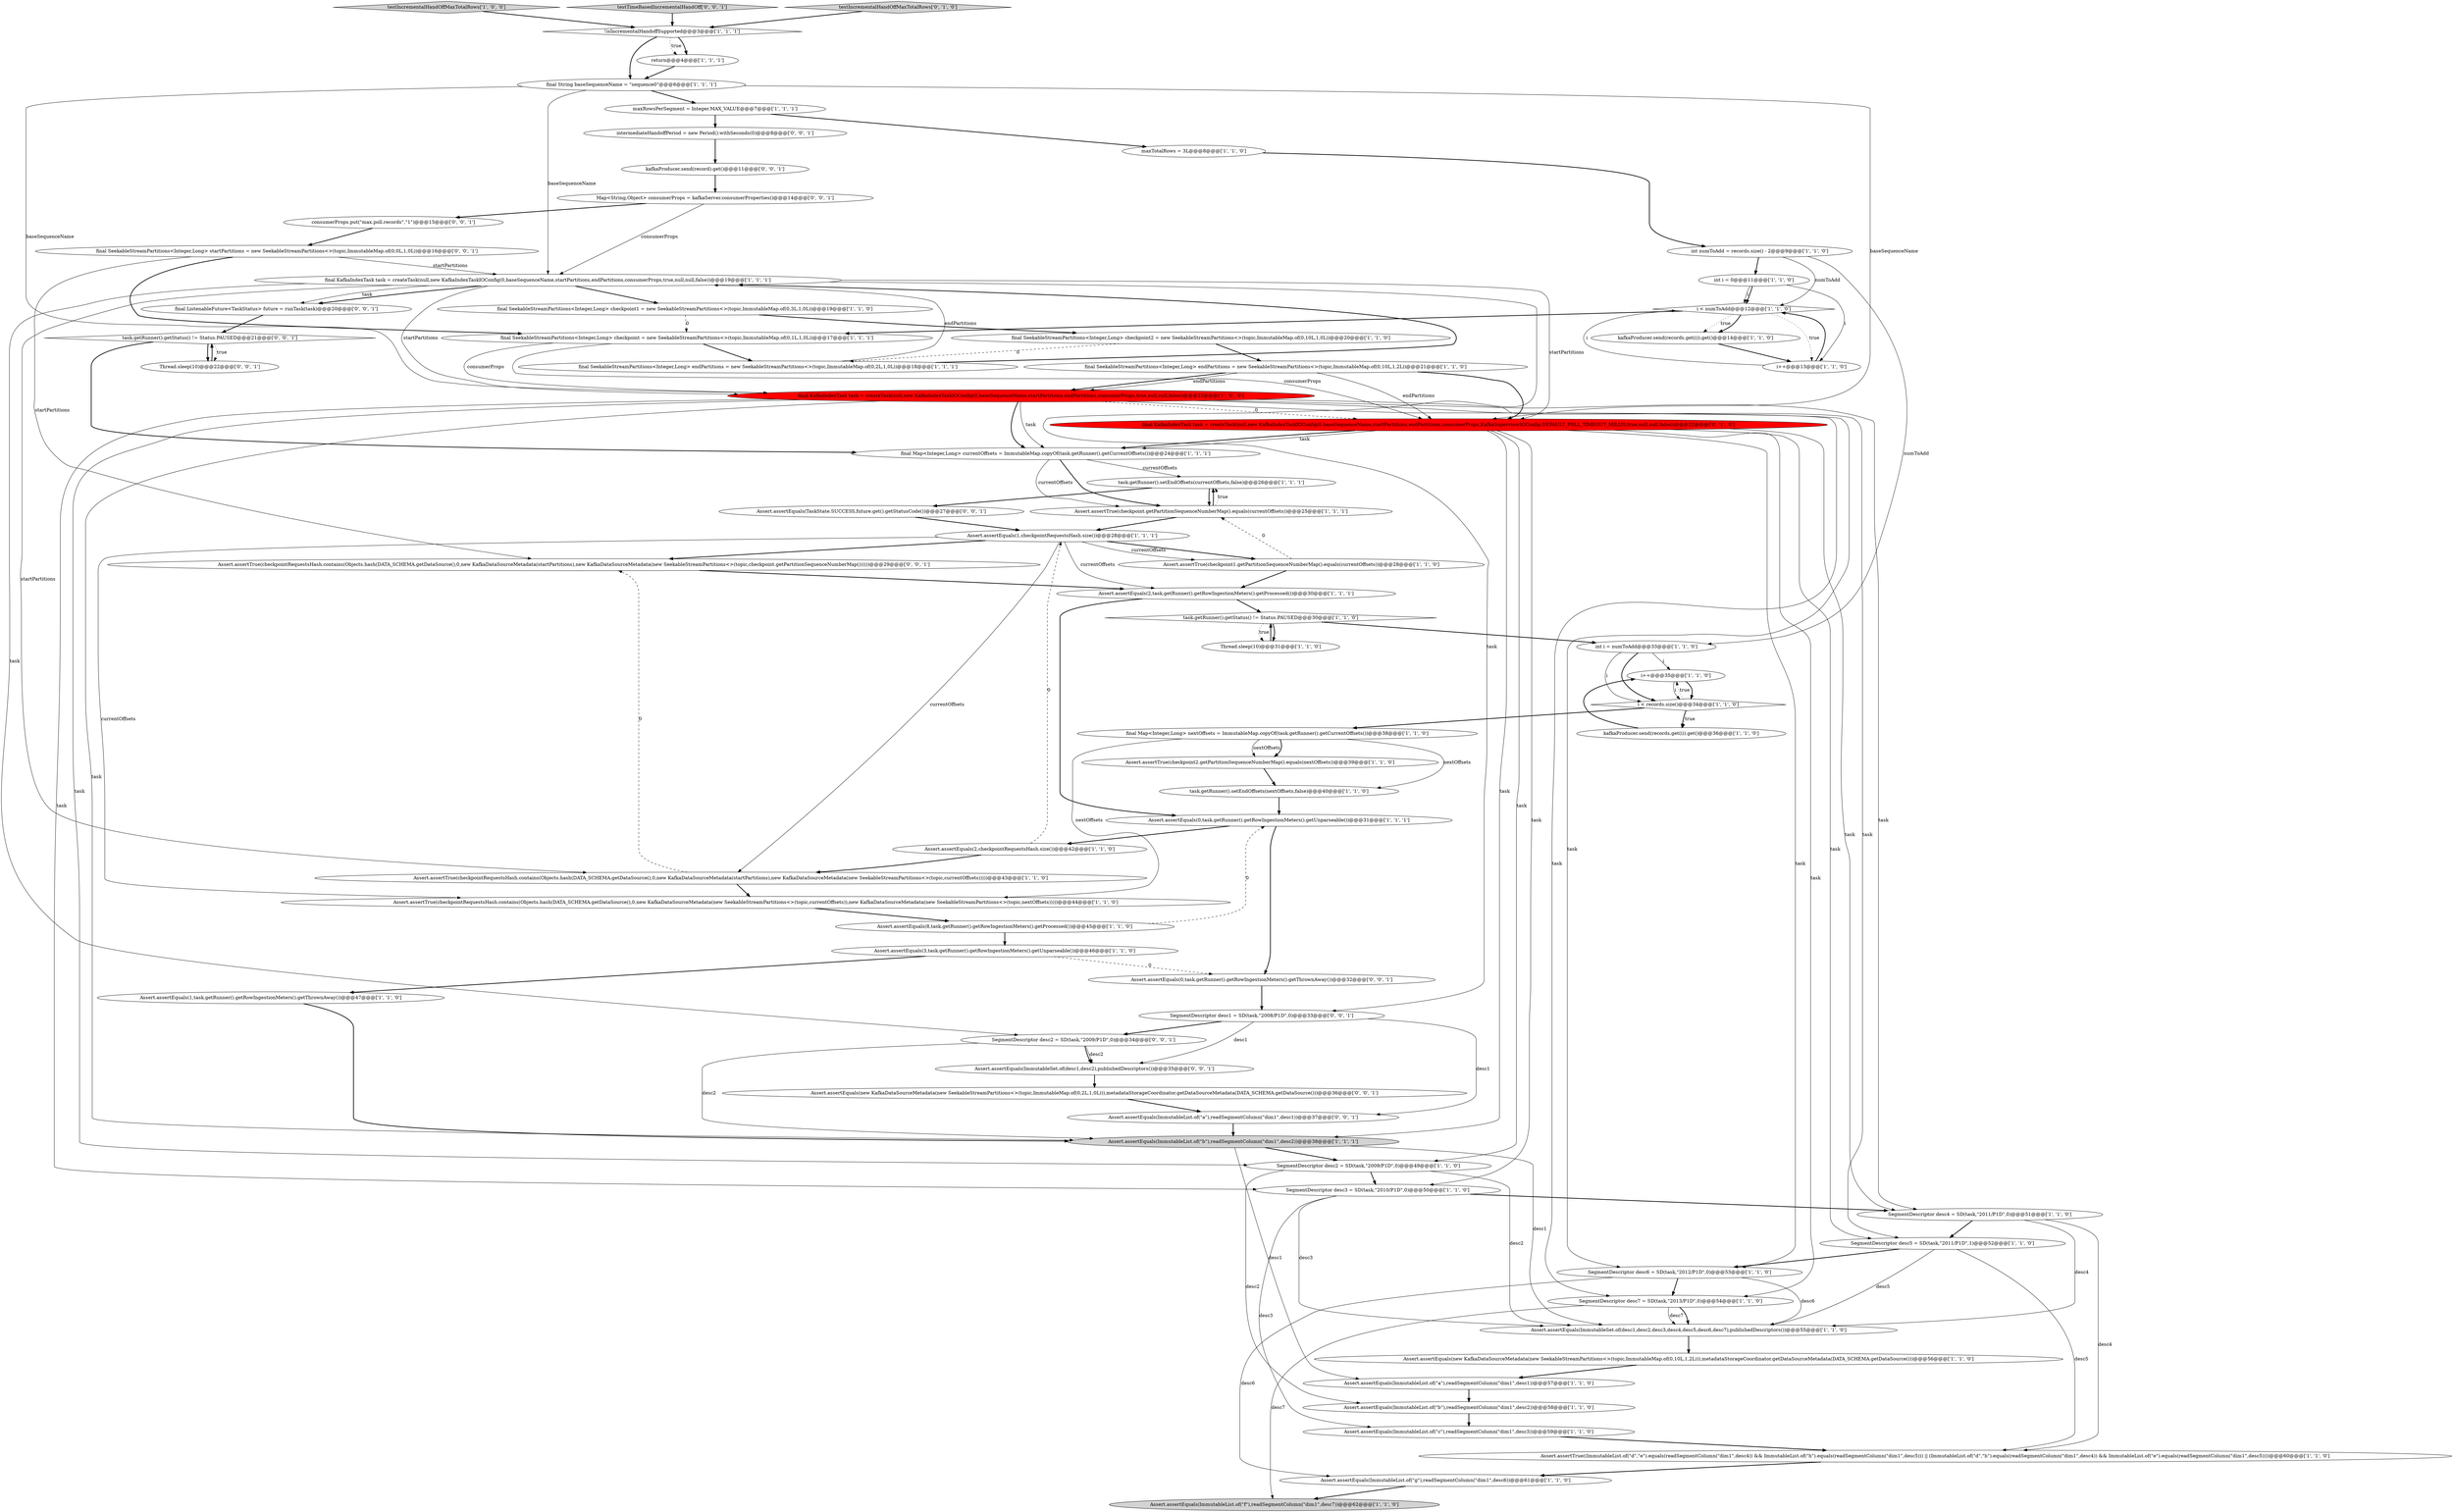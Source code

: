 digraph {
57 [style = filled, label = "task.getRunner().getStatus() != Status.PAUSED@@@21@@@['0', '0', '1']", fillcolor = white, shape = diamond image = "AAA0AAABBB3BBB"];
9 [style = filled, label = "int i = numToAdd@@@33@@@['1', '1', '0']", fillcolor = white, shape = ellipse image = "AAA0AAABBB1BBB"];
56 [style = filled, label = "final KafkaIndexTask task = createTask(null,new KafkaIndexTaskIOConfig(0,baseSequenceName,startPartitions,endPartitions,consumerProps,KafkaSupervisorIOConfig.DEFAULT_POLL_TIMEOUT_MILLIS,true,null,null,false))@@@22@@@['0', '1', '0']", fillcolor = red, shape = ellipse image = "AAA1AAABBB2BBB"];
4 [style = filled, label = "task.getRunner().setEndOffsets(nextOffsets,false)@@@40@@@['1', '1', '0']", fillcolor = white, shape = ellipse image = "AAA0AAABBB1BBB"];
29 [style = filled, label = "SegmentDescriptor desc3 = SD(task,\"2010/P1D\",0)@@@50@@@['1', '1', '0']", fillcolor = white, shape = ellipse image = "AAA0AAABBB1BBB"];
8 [style = filled, label = "Assert.assertEquals(0,task.getRunner().getRowIngestionMeters().getUnparseable())@@@31@@@['1', '1', '1']", fillcolor = white, shape = ellipse image = "AAA0AAABBB1BBB"];
33 [style = filled, label = "final Map<Integer,Long> currentOffsets = ImmutableMap.copyOf(task.getRunner().getCurrentOffsets())@@@24@@@['1', '1', '1']", fillcolor = white, shape = ellipse image = "AAA0AAABBB1BBB"];
34 [style = filled, label = "!isIncrementalHandoffSupported@@@3@@@['1', '1', '1']", fillcolor = white, shape = diamond image = "AAA0AAABBB1BBB"];
38 [style = filled, label = "i++@@@35@@@['1', '1', '0']", fillcolor = white, shape = ellipse image = "AAA0AAABBB1BBB"];
58 [style = filled, label = "Assert.assertTrue(checkpointRequestsHash.contains(Objects.hash(DATA_SCHEMA.getDataSource(),0,new KafkaDataSourceMetadata(startPartitions),new KafkaDataSourceMetadata(new SeekableStreamPartitions<>(topic,checkpoint.getPartitionSequenceNumberMap())))))@@@29@@@['0', '0', '1']", fillcolor = white, shape = ellipse image = "AAA0AAABBB3BBB"];
49 [style = filled, label = "final SeekableStreamPartitions<Integer,Long> checkpoint2 = new SeekableStreamPartitions<>(topic,ImmutableMap.of(0,10L,1,0L))@@@20@@@['1', '1', '0']", fillcolor = white, shape = ellipse image = "AAA0AAABBB1BBB"];
63 [style = filled, label = "kafkaProducer.send(record).get()@@@11@@@['0', '0', '1']", fillcolor = white, shape = ellipse image = "AAA0AAABBB3BBB"];
69 [style = filled, label = "Assert.assertEquals(0,task.getRunner().getRowIngestionMeters().getThrownAway())@@@32@@@['0', '0', '1']", fillcolor = white, shape = ellipse image = "AAA0AAABBB3BBB"];
14 [style = filled, label = "SegmentDescriptor desc5 = SD(task,\"2011/P1D\",1)@@@52@@@['1', '1', '0']", fillcolor = white, shape = ellipse image = "AAA0AAABBB1BBB"];
0 [style = filled, label = "Assert.assertEquals(2,checkpointRequestsHash.size())@@@42@@@['1', '1', '0']", fillcolor = white, shape = ellipse image = "AAA0AAABBB1BBB"];
46 [style = filled, label = "Assert.assertEquals(ImmutableList.of(\"f\"),readSegmentColumn(\"dim1\",desc7))@@@62@@@['1', '1', '0']", fillcolor = lightgray, shape = ellipse image = "AAA0AAABBB1BBB"];
20 [style = filled, label = "final KafkaIndexTask task = createTask(null,new KafkaIndexTaskIOConfig(0,baseSequenceName,startPartitions,endPartitions,consumerProps,true,null,null,false))@@@19@@@['1', '1', '1']", fillcolor = white, shape = ellipse image = "AAA0AAABBB1BBB"];
37 [style = filled, label = "int i = 0@@@11@@@['1', '1', '0']", fillcolor = white, shape = ellipse image = "AAA0AAABBB1BBB"];
23 [style = filled, label = "Assert.assertEquals(ImmutableList.of(\"b\"),readSegmentColumn(\"dim1\",desc2))@@@38@@@['1', '1', '1']", fillcolor = lightgray, shape = ellipse image = "AAA0AAABBB1BBB"];
48 [style = filled, label = "Assert.assertTrue(checkpoint2.getPartitionSequenceNumberMap().equals(nextOffsets))@@@39@@@['1', '1', '0']", fillcolor = white, shape = ellipse image = "AAA0AAABBB1BBB"];
21 [style = filled, label = "Thread.sleep(10)@@@31@@@['1', '1', '0']", fillcolor = white, shape = ellipse image = "AAA0AAABBB1BBB"];
1 [style = filled, label = "task.getRunner().setEndOffsets(currentOffsets,false)@@@26@@@['1', '1', '1']", fillcolor = white, shape = ellipse image = "AAA0AAABBB1BBB"];
53 [style = filled, label = "Assert.assertTrue((ImmutableList.of(\"d\",\"e\").equals(readSegmentColumn(\"dim1\",desc4)) && ImmutableList.of(\"h\").equals(readSegmentColumn(\"dim1\",desc5))) || (ImmutableList.of(\"d\",\"h\").equals(readSegmentColumn(\"dim1\",desc4)) && ImmutableList.of(\"e\").equals(readSegmentColumn(\"dim1\",desc5))))@@@60@@@['1', '1', '0']", fillcolor = white, shape = ellipse image = "AAA0AAABBB1BBB"];
72 [style = filled, label = "Thread.sleep(10)@@@22@@@['0', '0', '1']", fillcolor = white, shape = ellipse image = "AAA0AAABBB3BBB"];
11 [style = filled, label = "final SeekableStreamPartitions<Integer,Long> endPartitions = new SeekableStreamPartitions<>(topic,ImmutableMap.of(0,2L,1,0L))@@@18@@@['1', '1', '1']", fillcolor = white, shape = ellipse image = "AAA0AAABBB1BBB"];
36 [style = filled, label = "Assert.assertTrue(checkpoint1.getPartitionSequenceNumberMap().equals(currentOffsets))@@@28@@@['1', '1', '0']", fillcolor = white, shape = ellipse image = "AAA0AAABBB1BBB"];
50 [style = filled, label = "i < numToAdd@@@12@@@['1', '1', '0']", fillcolor = white, shape = diamond image = "AAA0AAABBB1BBB"];
71 [style = filled, label = "final ListenableFuture<TaskStatus> future = runTask(task)@@@20@@@['0', '0', '1']", fillcolor = white, shape = ellipse image = "AAA0AAABBB3BBB"];
73 [style = filled, label = "Map<String,Object> consumerProps = kafkaServer.consumerProperties()@@@14@@@['0', '0', '1']", fillcolor = white, shape = ellipse image = "AAA0AAABBB3BBB"];
16 [style = filled, label = "SegmentDescriptor desc4 = SD(task,\"2011/P1D\",0)@@@51@@@['1', '1', '0']", fillcolor = white, shape = ellipse image = "AAA0AAABBB1BBB"];
18 [style = filled, label = "final SeekableStreamPartitions<Integer,Long> endPartitions = new SeekableStreamPartitions<>(topic,ImmutableMap.of(0,10L,1,2L))@@@21@@@['1', '1', '0']", fillcolor = white, shape = ellipse image = "AAA0AAABBB1BBB"];
70 [style = filled, label = "intermediateHandoffPeriod = new Period().withSeconds(0)@@@8@@@['0', '0', '1']", fillcolor = white, shape = ellipse image = "AAA0AAABBB3BBB"];
32 [style = filled, label = "Assert.assertEquals(3,task.getRunner().getRowIngestionMeters().getUnparseable())@@@46@@@['1', '1', '0']", fillcolor = white, shape = ellipse image = "AAA0AAABBB1BBB"];
10 [style = filled, label = "i++@@@13@@@['1', '1', '0']", fillcolor = white, shape = ellipse image = "AAA0AAABBB1BBB"];
27 [style = filled, label = "kafkaProducer.send(records.get(i)).get()@@@14@@@['1', '1', '0']", fillcolor = white, shape = ellipse image = "AAA0AAABBB1BBB"];
59 [style = filled, label = "Assert.assertEquals(new KafkaDataSourceMetadata(new SeekableStreamPartitions<>(topic,ImmutableMap.of(0,2L,1,0L))),metadataStorageCoordinator.getDataSourceMetadata(DATA_SCHEMA.getDataSource()))@@@36@@@['0', '0', '1']", fillcolor = white, shape = ellipse image = "AAA0AAABBB3BBB"];
31 [style = filled, label = "Assert.assertEquals(8,task.getRunner().getRowIngestionMeters().getProcessed())@@@45@@@['1', '1', '0']", fillcolor = white, shape = ellipse image = "AAA0AAABBB1BBB"];
65 [style = filled, label = "SegmentDescriptor desc2 = SD(task,\"2009/P1D\",0)@@@34@@@['0', '0', '1']", fillcolor = white, shape = ellipse image = "AAA0AAABBB3BBB"];
66 [style = filled, label = "SegmentDescriptor desc1 = SD(task,\"2008/P1D\",0)@@@33@@@['0', '0', '1']", fillcolor = white, shape = ellipse image = "AAA0AAABBB3BBB"];
26 [style = filled, label = "Assert.assertEquals(1,checkpointRequestsHash.size())@@@28@@@['1', '1', '1']", fillcolor = white, shape = ellipse image = "AAA0AAABBB1BBB"];
19 [style = filled, label = "Assert.assertEquals(ImmutableList.of(\"a\"),readSegmentColumn(\"dim1\",desc1))@@@57@@@['1', '1', '0']", fillcolor = white, shape = ellipse image = "AAA0AAABBB1BBB"];
7 [style = filled, label = "SegmentDescriptor desc7 = SD(task,\"2013/P1D\",0)@@@54@@@['1', '1', '0']", fillcolor = white, shape = ellipse image = "AAA0AAABBB1BBB"];
68 [style = filled, label = "Assert.assertEquals(ImmutableList.of(\"a\"),readSegmentColumn(\"dim1\",desc1))@@@37@@@['0', '0', '1']", fillcolor = white, shape = ellipse image = "AAA0AAABBB3BBB"];
28 [style = filled, label = "Assert.assertTrue(checkpoint.getPartitionSequenceNumberMap().equals(currentOffsets))@@@25@@@['1', '1', '1']", fillcolor = white, shape = ellipse image = "AAA0AAABBB1BBB"];
39 [style = filled, label = "final SeekableStreamPartitions<Integer,Long> checkpoint = new SeekableStreamPartitions<>(topic,ImmutableMap.of(0,1L,1,0L))@@@17@@@['1', '1', '1']", fillcolor = white, shape = ellipse image = "AAA0AAABBB1BBB"];
60 [style = filled, label = "Assert.assertEquals(TaskState.SUCCESS,future.get().getStatusCode())@@@27@@@['0', '0', '1']", fillcolor = white, shape = ellipse image = "AAA0AAABBB3BBB"];
17 [style = filled, label = "Assert.assertTrue(checkpointRequestsHash.contains(Objects.hash(DATA_SCHEMA.getDataSource(),0,new KafkaDataSourceMetadata(new SeekableStreamPartitions<>(topic,currentOffsets)),new KafkaDataSourceMetadata(new SeekableStreamPartitions<>(topic,nextOffsets)))))@@@44@@@['1', '1', '0']", fillcolor = white, shape = ellipse image = "AAA0AAABBB1BBB"];
5 [style = filled, label = "int numToAdd = records.size() - 2@@@9@@@['1', '1', '0']", fillcolor = white, shape = ellipse image = "AAA0AAABBB1BBB"];
30 [style = filled, label = "SegmentDescriptor desc2 = SD(task,\"2009/P1D\",0)@@@49@@@['1', '1', '0']", fillcolor = white, shape = ellipse image = "AAA0AAABBB1BBB"];
15 [style = filled, label = "Assert.assertEquals(new KafkaDataSourceMetadata(new SeekableStreamPartitions<>(topic,ImmutableMap.of(0,10L,1,2L))),metadataStorageCoordinator.getDataSourceMetadata(DATA_SCHEMA.getDataSource()))@@@56@@@['1', '1', '0']", fillcolor = white, shape = ellipse image = "AAA0AAABBB1BBB"];
13 [style = filled, label = "maxRowsPerSegment = Integer.MAX_VALUE@@@7@@@['1', '1', '1']", fillcolor = white, shape = ellipse image = "AAA0AAABBB1BBB"];
42 [style = filled, label = "return@@@4@@@['1', '1', '1']", fillcolor = white, shape = ellipse image = "AAA0AAABBB1BBB"];
44 [style = filled, label = "final String baseSequenceName = \"sequence0\"@@@6@@@['1', '1', '1']", fillcolor = white, shape = ellipse image = "AAA0AAABBB1BBB"];
52 [style = filled, label = "Assert.assertEquals(ImmutableList.of(\"c\"),readSegmentColumn(\"dim1\",desc3))@@@59@@@['1', '1', '0']", fillcolor = white, shape = ellipse image = "AAA0AAABBB1BBB"];
64 [style = filled, label = "final SeekableStreamPartitions<Integer,Long> startPartitions = new SeekableStreamPartitions<>(topic,ImmutableMap.of(0,0L,1,0L))@@@16@@@['0', '0', '1']", fillcolor = white, shape = ellipse image = "AAA0AAABBB3BBB"];
67 [style = filled, label = "Assert.assertEquals(ImmutableSet.of(desc1,desc2),publishedDescriptors())@@@35@@@['0', '0', '1']", fillcolor = white, shape = ellipse image = "AAA0AAABBB3BBB"];
24 [style = filled, label = "SegmentDescriptor desc6 = SD(task,\"2012/P1D\",0)@@@53@@@['1', '1', '0']", fillcolor = white, shape = ellipse image = "AAA0AAABBB1BBB"];
41 [style = filled, label = "testIncrementalHandOffMaxTotalRows['1', '0', '0']", fillcolor = lightgray, shape = diamond image = "AAA0AAABBB1BBB"];
47 [style = filled, label = "i < records.size()@@@34@@@['1', '1', '0']", fillcolor = white, shape = diamond image = "AAA0AAABBB1BBB"];
3 [style = filled, label = "Assert.assertEquals(ImmutableList.of(\"g\"),readSegmentColumn(\"dim1\",desc6))@@@61@@@['1', '1', '0']", fillcolor = white, shape = ellipse image = "AAA0AAABBB1BBB"];
43 [style = filled, label = "Assert.assertEquals(2,task.getRunner().getRowIngestionMeters().getProcessed())@@@30@@@['1', '1', '1']", fillcolor = white, shape = ellipse image = "AAA0AAABBB1BBB"];
62 [style = filled, label = "testTimeBasedIncrementalHandOff['0', '0', '1']", fillcolor = lightgray, shape = diamond image = "AAA0AAABBB3BBB"];
61 [style = filled, label = "consumerProps.put(\"max.poll.records\",\"1\")@@@15@@@['0', '0', '1']", fillcolor = white, shape = ellipse image = "AAA0AAABBB3BBB"];
12 [style = filled, label = "Assert.assertEquals(ImmutableList.of(\"b\"),readSegmentColumn(\"dim1\",desc2))@@@58@@@['1', '1', '0']", fillcolor = white, shape = ellipse image = "AAA0AAABBB1BBB"];
45 [style = filled, label = "task.getRunner().getStatus() != Status.PAUSED@@@30@@@['1', '1', '0']", fillcolor = white, shape = diamond image = "AAA0AAABBB1BBB"];
35 [style = filled, label = "final SeekableStreamPartitions<Integer,Long> checkpoint1 = new SeekableStreamPartitions<>(topic,ImmutableMap.of(0,3L,1,0L))@@@19@@@['1', '1', '0']", fillcolor = white, shape = ellipse image = "AAA0AAABBB1BBB"];
22 [style = filled, label = "Assert.assertEquals(1,task.getRunner().getRowIngestionMeters().getThrownAway())@@@47@@@['1', '1', '0']", fillcolor = white, shape = ellipse image = "AAA0AAABBB1BBB"];
54 [style = filled, label = "Assert.assertTrue(checkpointRequestsHash.contains(Objects.hash(DATA_SCHEMA.getDataSource(),0,new KafkaDataSourceMetadata(startPartitions),new KafkaDataSourceMetadata(new SeekableStreamPartitions<>(topic,currentOffsets)))))@@@43@@@['1', '1', '0']", fillcolor = white, shape = ellipse image = "AAA0AAABBB1BBB"];
51 [style = filled, label = "maxTotalRows = 3L@@@8@@@['1', '1', '0']", fillcolor = white, shape = ellipse image = "AAA0AAABBB1BBB"];
40 [style = filled, label = "kafkaProducer.send(records.get(i)).get()@@@36@@@['1', '1', '0']", fillcolor = white, shape = ellipse image = "AAA0AAABBB1BBB"];
55 [style = filled, label = "testIncrementalHandOffMaxTotalRows['0', '1', '0']", fillcolor = lightgray, shape = diamond image = "AAA0AAABBB2BBB"];
2 [style = filled, label = "final Map<Integer,Long> nextOffsets = ImmutableMap.copyOf(task.getRunner().getCurrentOffsets())@@@38@@@['1', '1', '0']", fillcolor = white, shape = ellipse image = "AAA0AAABBB1BBB"];
25 [style = filled, label = "final KafkaIndexTask task = createTask(null,new KafkaIndexTaskIOConfig(0,baseSequenceName,startPartitions,endPartitions,consumerProps,true,null,null,false))@@@22@@@['1', '0', '0']", fillcolor = red, shape = ellipse image = "AAA1AAABBB1BBB"];
6 [style = filled, label = "Assert.assertEquals(ImmutableSet.of(desc1,desc2,desc3,desc4,desc5,desc6,desc7),publishedDescriptors())@@@55@@@['1', '1', '0']", fillcolor = white, shape = ellipse image = "AAA0AAABBB1BBB"];
66->67 [style = solid, label="desc1"];
16->6 [style = solid, label="desc4"];
14->24 [style = bold, label=""];
51->5 [style = bold, label=""];
32->22 [style = bold, label=""];
25->56 [style = dashed, label="0"];
65->67 [style = bold, label=""];
5->50 [style = solid, label="numToAdd"];
26->54 [style = solid, label="currentOffsets"];
25->33 [style = bold, label=""];
72->57 [style = bold, label=""];
57->33 [style = bold, label=""];
37->50 [style = solid, label="i"];
48->4 [style = bold, label=""];
29->52 [style = solid, label="desc3"];
56->29 [style = solid, label="task"];
25->14 [style = solid, label="task"];
20->65 [style = solid, label="task"];
9->47 [style = solid, label="i"];
33->28 [style = solid, label="currentOffsets"];
40->38 [style = bold, label=""];
30->29 [style = bold, label=""];
11->20 [style = solid, label="endPartitions"];
23->6 [style = solid, label="desc1"];
61->64 [style = bold, label=""];
8->0 [style = bold, label=""];
13->51 [style = bold, label=""];
50->27 [style = dotted, label="true"];
63->73 [style = bold, label=""];
1->28 [style = bold, label=""];
42->44 [style = bold, label=""];
25->30 [style = solid, label="task"];
36->28 [style = dashed, label="0"];
7->46 [style = solid, label="desc7"];
13->70 [style = bold, label=""];
73->61 [style = bold, label=""];
43->8 [style = bold, label=""];
9->47 [style = bold, label=""];
55->34 [style = bold, label=""];
56->16 [style = solid, label="task"];
4->8 [style = bold, label=""];
16->14 [style = bold, label=""];
26->17 [style = solid, label="currentOffsets"];
25->23 [style = solid, label="task"];
24->6 [style = solid, label="desc6"];
5->37 [style = bold, label=""];
64->58 [style = solid, label="startPartitions"];
39->56 [style = solid, label="consumerProps"];
10->50 [style = bold, label=""];
57->72 [style = dotted, label="true"];
3->46 [style = bold, label=""];
14->6 [style = solid, label="desc5"];
56->14 [style = solid, label="task"];
23->30 [style = bold, label=""];
19->12 [style = bold, label=""];
20->54 [style = solid, label="startPartitions"];
33->28 [style = bold, label=""];
54->17 [style = bold, label=""];
73->20 [style = solid, label="consumerProps"];
18->56 [style = bold, label=""];
34->42 [style = bold, label=""];
22->23 [style = bold, label=""];
50->39 [style = bold, label=""];
43->45 [style = bold, label=""];
59->68 [style = bold, label=""];
66->68 [style = solid, label="desc1"];
65->67 [style = solid, label="desc2"];
21->45 [style = bold, label=""];
18->56 [style = solid, label="endPartitions"];
30->6 [style = solid, label="desc2"];
2->48 [style = solid, label="nextOffsets"];
47->2 [style = bold, label=""];
7->6 [style = bold, label=""];
49->18 [style = bold, label=""];
65->23 [style = solid, label="desc2"];
50->10 [style = dotted, label="true"];
18->25 [style = bold, label=""];
38->47 [style = bold, label=""];
45->21 [style = bold, label=""];
25->24 [style = solid, label="task"];
20->66 [style = solid, label="task"];
2->17 [style = solid, label="nextOffsets"];
56->7 [style = solid, label="task"];
8->69 [style = bold, label=""];
47->38 [style = dotted, label="true"];
24->7 [style = bold, label=""];
56->33 [style = bold, label=""];
29->16 [style = bold, label=""];
14->53 [style = solid, label="desc5"];
49->11 [style = dashed, label="0"];
2->4 [style = solid, label="nextOffsets"];
36->43 [style = bold, label=""];
66->65 [style = bold, label=""];
54->58 [style = dashed, label="0"];
2->48 [style = bold, label=""];
44->25 [style = solid, label="baseSequenceName"];
58->43 [style = bold, label=""];
50->27 [style = bold, label=""];
47->40 [style = bold, label=""];
18->25 [style = solid, label="endPartitions"];
56->30 [style = solid, label="task"];
31->32 [style = bold, label=""];
29->6 [style = solid, label="desc3"];
20->56 [style = solid, label="startPartitions"];
39->25 [style = solid, label="consumerProps"];
28->26 [style = bold, label=""];
35->49 [style = bold, label=""];
0->26 [style = dashed, label="0"];
15->19 [style = bold, label=""];
28->1 [style = dotted, label="true"];
56->33 [style = solid, label="task"];
56->24 [style = solid, label="task"];
6->15 [style = bold, label=""];
38->47 [style = solid, label="i"];
32->69 [style = dashed, label="0"];
44->56 [style = solid, label="baseSequenceName"];
35->39 [style = dashed, label="0"];
24->3 [style = solid, label="desc6"];
33->1 [style = solid, label="currentOffsets"];
23->19 [style = solid, label="desc1"];
27->10 [style = bold, label=""];
26->43 [style = solid, label="currentOffsets"];
34->44 [style = bold, label=""];
7->6 [style = solid, label="desc7"];
62->34 [style = bold, label=""];
0->54 [style = bold, label=""];
37->10 [style = solid, label="i"];
56->23 [style = solid, label="task"];
69->66 [style = bold, label=""];
41->34 [style = bold, label=""];
45->9 [style = bold, label=""];
1->60 [style = bold, label=""];
44->20 [style = solid, label="baseSequenceName"];
11->20 [style = bold, label=""];
10->50 [style = solid, label="i"];
26->58 [style = bold, label=""];
52->53 [style = bold, label=""];
5->9 [style = solid, label="numToAdd"];
60->26 [style = bold, label=""];
17->31 [style = bold, label=""];
26->36 [style = bold, label=""];
53->3 [style = bold, label=""];
70->63 [style = bold, label=""];
28->1 [style = bold, label=""];
25->7 [style = solid, label="task"];
25->16 [style = solid, label="task"];
57->72 [style = bold, label=""];
64->39 [style = bold, label=""];
39->11 [style = bold, label=""];
25->29 [style = solid, label="task"];
31->8 [style = dashed, label="0"];
20->71 [style = bold, label=""];
64->20 [style = solid, label="startPartitions"];
20->71 [style = solid, label="task"];
26->36 [style = solid, label="currentOffsets"];
71->57 [style = bold, label=""];
30->12 [style = solid, label="desc2"];
9->38 [style = solid, label="i"];
34->42 [style = dotted, label="true"];
47->40 [style = dotted, label="true"];
16->53 [style = solid, label="desc4"];
44->13 [style = bold, label=""];
12->52 [style = bold, label=""];
45->21 [style = dotted, label="true"];
20->25 [style = solid, label="startPartitions"];
20->35 [style = bold, label=""];
25->33 [style = solid, label="task"];
37->50 [style = bold, label=""];
68->23 [style = bold, label=""];
67->59 [style = bold, label=""];
}

